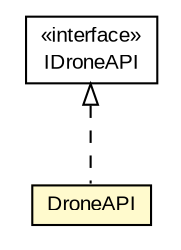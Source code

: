 #!/usr/local/bin/dot
#
# Class diagram 
# Generated by UMLGraph version R5_6-24-gf6e263 (http://www.umlgraph.org/)
#

digraph G {
	edge [fontname="arial",fontsize=10,labelfontname="arial",labelfontsize=10];
	node [fontname="arial",fontsize=10,shape=plaintext];
	nodesep=0.25;
	ranksep=0.5;
	// com.id.droneapi.IDroneAPI
	c1384 [label=<<table title="com.id.droneapi.IDroneAPI" border="0" cellborder="1" cellspacing="0" cellpadding="2" port="p" href="../IDroneAPI.html">
		<tr><td><table border="0" cellspacing="0" cellpadding="1">
<tr><td align="center" balign="center"> &#171;interface&#187; </td></tr>
<tr><td align="center" balign="center"> IDroneAPI </td></tr>
		</table></td></tr>
		</table>>, URL="../IDroneAPI.html", fontname="arial", fontcolor="black", fontsize=10.0];
	// com.id.droneapi.impl.DroneAPI
	c1408 [label=<<table title="com.id.droneapi.impl.DroneAPI" border="0" cellborder="1" cellspacing="0" cellpadding="2" port="p" bgcolor="lemonChiffon" href="./DroneAPI.html">
		<tr><td><table border="0" cellspacing="0" cellpadding="1">
<tr><td align="center" balign="center"> DroneAPI </td></tr>
		</table></td></tr>
		</table>>, URL="./DroneAPI.html", fontname="arial", fontcolor="black", fontsize=10.0];
	//com.id.droneapi.impl.DroneAPI implements com.id.droneapi.IDroneAPI
	c1384:p -> c1408:p [dir=back,arrowtail=empty,style=dashed];
}

